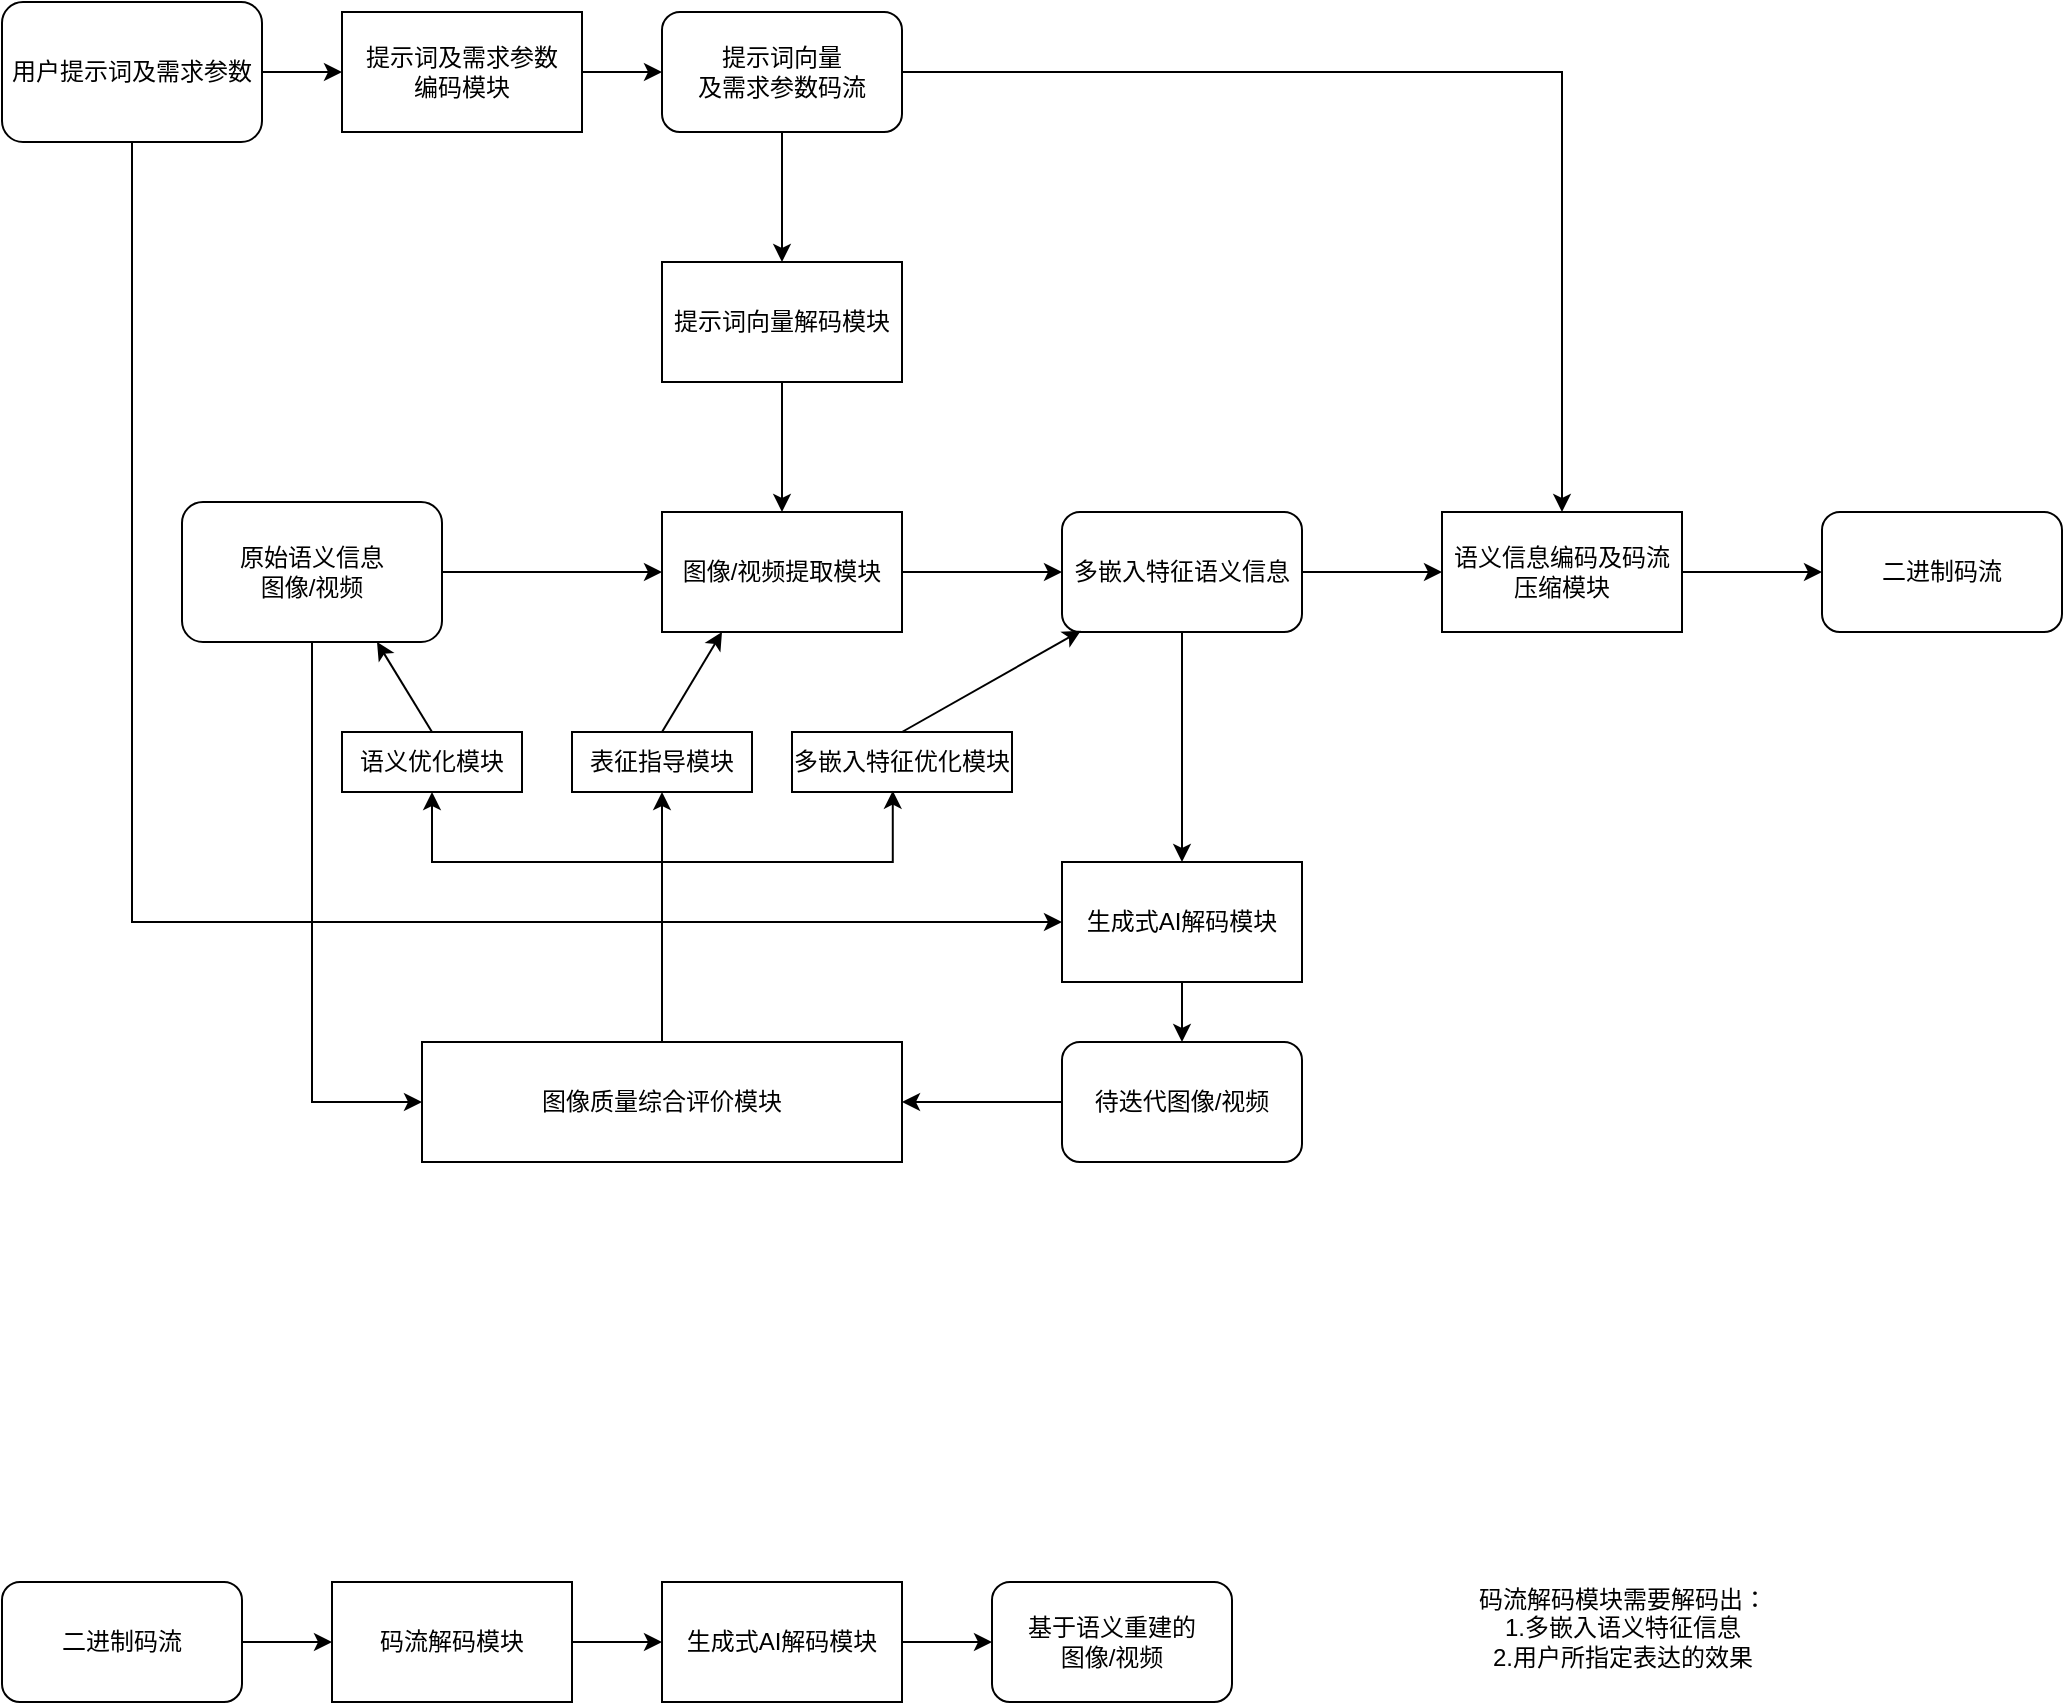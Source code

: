 <mxfile version="24.6.2" type="github">
  <diagram name="第 1 页" id="JpJuvLmKtG-MRXJeiW7m">
    <mxGraphModel dx="1426" dy="791" grid="1" gridSize="10" guides="1" tooltips="1" connect="1" arrows="1" fold="1" page="1" pageScale="1" pageWidth="1169" pageHeight="827" math="0" shadow="0">
      <root>
        <mxCell id="0" />
        <mxCell id="1" parent="0" />
        <mxCell id="BcCwPTK8j7OGMrzo-Ye--43" style="edgeStyle=orthogonalEdgeStyle;rounded=0;orthogonalLoop=1;jettySize=auto;html=1;entryX=0;entryY=0.5;entryDx=0;entryDy=0;" edge="1" parent="1" source="Lk9VKCeSr0YpM7N94rxa-3" target="BcCwPTK8j7OGMrzo-Ye--42">
          <mxGeometry relative="1" as="geometry" />
        </mxCell>
        <mxCell id="BcCwPTK8j7OGMrzo-Ye--67" style="edgeStyle=orthogonalEdgeStyle;rounded=0;orthogonalLoop=1;jettySize=auto;html=1;entryX=0;entryY=0.5;entryDx=0;entryDy=0;" edge="1" parent="1" source="Lk9VKCeSr0YpM7N94rxa-3" target="BcCwPTK8j7OGMrzo-Ye--66">
          <mxGeometry relative="1" as="geometry" />
        </mxCell>
        <mxCell id="Lk9VKCeSr0YpM7N94rxa-3" value="原始语义信息&lt;br&gt;图像/视频" style="rounded=1;whiteSpace=wrap;html=1;" parent="1" vertex="1">
          <mxGeometry x="160" y="550" width="130" height="70" as="geometry" />
        </mxCell>
        <mxCell id="BcCwPTK8j7OGMrzo-Ye--45" style="edgeStyle=orthogonalEdgeStyle;rounded=0;orthogonalLoop=1;jettySize=auto;html=1;entryX=0;entryY=0.5;entryDx=0;entryDy=0;" edge="1" parent="1" source="BcCwPTK8j7OGMrzo-Ye--42" target="BcCwPTK8j7OGMrzo-Ye--44">
          <mxGeometry relative="1" as="geometry" />
        </mxCell>
        <mxCell id="BcCwPTK8j7OGMrzo-Ye--42" value="图像/视频提取模块" style="rounded=0;whiteSpace=wrap;html=1;" vertex="1" parent="1">
          <mxGeometry x="400" y="555" width="120" height="60" as="geometry" />
        </mxCell>
        <mxCell id="BcCwPTK8j7OGMrzo-Ye--58" style="edgeStyle=orthogonalEdgeStyle;rounded=0;orthogonalLoop=1;jettySize=auto;html=1;entryX=0;entryY=0.5;entryDx=0;entryDy=0;" edge="1" parent="1" source="BcCwPTK8j7OGMrzo-Ye--44" target="BcCwPTK8j7OGMrzo-Ye--55">
          <mxGeometry relative="1" as="geometry" />
        </mxCell>
        <mxCell id="BcCwPTK8j7OGMrzo-Ye--61" style="edgeStyle=orthogonalEdgeStyle;rounded=0;orthogonalLoop=1;jettySize=auto;html=1;" edge="1" parent="1" source="BcCwPTK8j7OGMrzo-Ye--44" target="BcCwPTK8j7OGMrzo-Ye--60">
          <mxGeometry relative="1" as="geometry" />
        </mxCell>
        <mxCell id="BcCwPTK8j7OGMrzo-Ye--44" value="多嵌入特征语义信息" style="rounded=1;whiteSpace=wrap;html=1;" vertex="1" parent="1">
          <mxGeometry x="600" y="555" width="120" height="60" as="geometry" />
        </mxCell>
        <mxCell id="BcCwPTK8j7OGMrzo-Ye--46" style="edgeStyle=orthogonalEdgeStyle;rounded=0;orthogonalLoop=1;jettySize=auto;html=1;entryX=0;entryY=0.5;entryDx=0;entryDy=0;" edge="1" parent="1" source="BcCwPTK8j7OGMrzo-Ye--47" target="BcCwPTK8j7OGMrzo-Ye--48">
          <mxGeometry relative="1" as="geometry" />
        </mxCell>
        <mxCell id="BcCwPTK8j7OGMrzo-Ye--62" style="edgeStyle=orthogonalEdgeStyle;rounded=0;orthogonalLoop=1;jettySize=auto;html=1;entryX=0;entryY=0.5;entryDx=0;entryDy=0;" edge="1" parent="1" source="BcCwPTK8j7OGMrzo-Ye--47" target="BcCwPTK8j7OGMrzo-Ye--60">
          <mxGeometry relative="1" as="geometry">
            <Array as="points">
              <mxPoint x="135" y="760" />
            </Array>
          </mxGeometry>
        </mxCell>
        <mxCell id="BcCwPTK8j7OGMrzo-Ye--47" value="用户提示词及&lt;span style=&quot;background-color: initial;&quot;&gt;需求参数&lt;/span&gt;" style="rounded=1;whiteSpace=wrap;html=1;" vertex="1" parent="1">
          <mxGeometry x="70" y="300" width="130" height="70" as="geometry" />
        </mxCell>
        <mxCell id="BcCwPTK8j7OGMrzo-Ye--51" style="edgeStyle=orthogonalEdgeStyle;rounded=0;orthogonalLoop=1;jettySize=auto;html=1;entryX=0;entryY=0.5;entryDx=0;entryDy=0;" edge="1" parent="1" source="BcCwPTK8j7OGMrzo-Ye--48" target="BcCwPTK8j7OGMrzo-Ye--50">
          <mxGeometry relative="1" as="geometry" />
        </mxCell>
        <mxCell id="BcCwPTK8j7OGMrzo-Ye--48" value="提示词及需求参数&lt;div&gt;编码模块&lt;/div&gt;" style="rounded=0;whiteSpace=wrap;html=1;" vertex="1" parent="1">
          <mxGeometry x="240" y="305" width="120" height="60" as="geometry" />
        </mxCell>
        <mxCell id="BcCwPTK8j7OGMrzo-Ye--53" style="edgeStyle=orthogonalEdgeStyle;rounded=0;orthogonalLoop=1;jettySize=auto;html=1;entryX=0.5;entryY=0;entryDx=0;entryDy=0;" edge="1" parent="1" source="BcCwPTK8j7OGMrzo-Ye--50" target="BcCwPTK8j7OGMrzo-Ye--52">
          <mxGeometry relative="1" as="geometry" />
        </mxCell>
        <mxCell id="BcCwPTK8j7OGMrzo-Ye--88" style="edgeStyle=orthogonalEdgeStyle;rounded=0;orthogonalLoop=1;jettySize=auto;html=1;entryX=0.5;entryY=0;entryDx=0;entryDy=0;" edge="1" parent="1" source="BcCwPTK8j7OGMrzo-Ye--50" target="BcCwPTK8j7OGMrzo-Ye--55">
          <mxGeometry relative="1" as="geometry">
            <mxPoint x="850" y="550" as="targetPoint" />
          </mxGeometry>
        </mxCell>
        <mxCell id="BcCwPTK8j7OGMrzo-Ye--50" value="提示词向量&lt;div&gt;及需求参数码流&lt;/div&gt;" style="rounded=1;whiteSpace=wrap;html=1;" vertex="1" parent="1">
          <mxGeometry x="400" y="305" width="120" height="60" as="geometry" />
        </mxCell>
        <mxCell id="BcCwPTK8j7OGMrzo-Ye--54" style="edgeStyle=orthogonalEdgeStyle;rounded=0;orthogonalLoop=1;jettySize=auto;html=1;entryX=0.5;entryY=0;entryDx=0;entryDy=0;" edge="1" parent="1" source="BcCwPTK8j7OGMrzo-Ye--52" target="BcCwPTK8j7OGMrzo-Ye--42">
          <mxGeometry relative="1" as="geometry" />
        </mxCell>
        <mxCell id="BcCwPTK8j7OGMrzo-Ye--52" value="提示词向量解码模块" style="rounded=0;whiteSpace=wrap;html=1;" vertex="1" parent="1">
          <mxGeometry x="400" y="430" width="120" height="60" as="geometry" />
        </mxCell>
        <mxCell id="BcCwPTK8j7OGMrzo-Ye--59" style="edgeStyle=orthogonalEdgeStyle;rounded=0;orthogonalLoop=1;jettySize=auto;html=1;entryX=0;entryY=0.5;entryDx=0;entryDy=0;" edge="1" parent="1" source="BcCwPTK8j7OGMrzo-Ye--55" target="BcCwPTK8j7OGMrzo-Ye--57">
          <mxGeometry relative="1" as="geometry" />
        </mxCell>
        <mxCell id="BcCwPTK8j7OGMrzo-Ye--55" value="语义信息编码及码流压缩模块" style="rounded=0;whiteSpace=wrap;html=1;" vertex="1" parent="1">
          <mxGeometry x="790" y="555" width="120" height="60" as="geometry" />
        </mxCell>
        <mxCell id="BcCwPTK8j7OGMrzo-Ye--57" value="二进制码流" style="rounded=1;whiteSpace=wrap;html=1;" vertex="1" parent="1">
          <mxGeometry x="980" y="555" width="120" height="60" as="geometry" />
        </mxCell>
        <mxCell id="BcCwPTK8j7OGMrzo-Ye--64" style="edgeStyle=orthogonalEdgeStyle;rounded=0;orthogonalLoop=1;jettySize=auto;html=1;entryX=0.5;entryY=0;entryDx=0;entryDy=0;" edge="1" parent="1" source="BcCwPTK8j7OGMrzo-Ye--60" target="BcCwPTK8j7OGMrzo-Ye--63">
          <mxGeometry relative="1" as="geometry" />
        </mxCell>
        <mxCell id="BcCwPTK8j7OGMrzo-Ye--60" value="生成式AI解码模块" style="rounded=0;whiteSpace=wrap;html=1;" vertex="1" parent="1">
          <mxGeometry x="600" y="730" width="120" height="60" as="geometry" />
        </mxCell>
        <mxCell id="BcCwPTK8j7OGMrzo-Ye--68" style="edgeStyle=orthogonalEdgeStyle;rounded=0;orthogonalLoop=1;jettySize=auto;html=1;entryX=1;entryY=0.5;entryDx=0;entryDy=0;" edge="1" parent="1" source="BcCwPTK8j7OGMrzo-Ye--63" target="BcCwPTK8j7OGMrzo-Ye--66">
          <mxGeometry relative="1" as="geometry" />
        </mxCell>
        <mxCell id="BcCwPTK8j7OGMrzo-Ye--63" value="待迭代图像/视频" style="rounded=1;whiteSpace=wrap;html=1;" vertex="1" parent="1">
          <mxGeometry x="600" y="820" width="120" height="60" as="geometry" />
        </mxCell>
        <mxCell id="BcCwPTK8j7OGMrzo-Ye--74" style="edgeStyle=orthogonalEdgeStyle;rounded=0;orthogonalLoop=1;jettySize=auto;html=1;" edge="1" parent="1" source="BcCwPTK8j7OGMrzo-Ye--66" target="BcCwPTK8j7OGMrzo-Ye--71">
          <mxGeometry relative="1" as="geometry" />
        </mxCell>
        <mxCell id="BcCwPTK8j7OGMrzo-Ye--75" style="edgeStyle=orthogonalEdgeStyle;rounded=0;orthogonalLoop=1;jettySize=auto;html=1;" edge="1" parent="1" source="BcCwPTK8j7OGMrzo-Ye--66" target="BcCwPTK8j7OGMrzo-Ye--69">
          <mxGeometry relative="1" as="geometry">
            <Array as="points">
              <mxPoint x="400" y="730" />
              <mxPoint x="285" y="730" />
            </Array>
          </mxGeometry>
        </mxCell>
        <mxCell id="BcCwPTK8j7OGMrzo-Ye--66" value="图像质量综合评价模块" style="rounded=0;whiteSpace=wrap;html=1;" vertex="1" parent="1">
          <mxGeometry x="280" y="820" width="240" height="60" as="geometry" />
        </mxCell>
        <mxCell id="BcCwPTK8j7OGMrzo-Ye--69" value="语义优化模块" style="rounded=0;whiteSpace=wrap;html=1;" vertex="1" parent="1">
          <mxGeometry x="240" y="665" width="90" height="30" as="geometry" />
        </mxCell>
        <mxCell id="BcCwPTK8j7OGMrzo-Ye--70" value="多嵌入特征优化模块" style="rounded=0;whiteSpace=wrap;html=1;" vertex="1" parent="1">
          <mxGeometry x="465" y="665" width="110" height="30" as="geometry" />
        </mxCell>
        <mxCell id="BcCwPTK8j7OGMrzo-Ye--71" value="表征指导模块" style="rounded=0;whiteSpace=wrap;html=1;" vertex="1" parent="1">
          <mxGeometry x="355" y="665" width="90" height="30" as="geometry" />
        </mxCell>
        <mxCell id="BcCwPTK8j7OGMrzo-Ye--73" style="edgeStyle=orthogonalEdgeStyle;rounded=0;orthogonalLoop=1;jettySize=auto;html=1;entryX=0.458;entryY=0.978;entryDx=0;entryDy=0;entryPerimeter=0;" edge="1" parent="1" source="BcCwPTK8j7OGMrzo-Ye--66" target="BcCwPTK8j7OGMrzo-Ye--70">
          <mxGeometry relative="1" as="geometry">
            <Array as="points">
              <mxPoint x="400" y="730" />
              <mxPoint x="515" y="730" />
            </Array>
          </mxGeometry>
        </mxCell>
        <mxCell id="BcCwPTK8j7OGMrzo-Ye--77" value="" style="endArrow=classic;html=1;rounded=0;entryX=0.75;entryY=1;entryDx=0;entryDy=0;exitX=0.5;exitY=0;exitDx=0;exitDy=0;" edge="1" parent="1" source="BcCwPTK8j7OGMrzo-Ye--69" target="Lk9VKCeSr0YpM7N94rxa-3">
          <mxGeometry width="50" height="50" relative="1" as="geometry">
            <mxPoint x="290" y="660" as="sourcePoint" />
            <mxPoint x="350" y="600" as="targetPoint" />
          </mxGeometry>
        </mxCell>
        <mxCell id="BcCwPTK8j7OGMrzo-Ye--78" value="" style="endArrow=classic;html=1;rounded=0;entryX=0.25;entryY=1;entryDx=0;entryDy=0;exitX=0.5;exitY=0;exitDx=0;exitDy=0;" edge="1" parent="1" target="BcCwPTK8j7OGMrzo-Ye--42">
          <mxGeometry width="50" height="50" relative="1" as="geometry">
            <mxPoint x="400" y="665" as="sourcePoint" />
            <mxPoint x="373" y="620" as="targetPoint" />
          </mxGeometry>
        </mxCell>
        <mxCell id="BcCwPTK8j7OGMrzo-Ye--79" value="" style="endArrow=classic;html=1;rounded=0;entryX=0.079;entryY=0.989;entryDx=0;entryDy=0;exitX=0.5;exitY=0;exitDx=0;exitDy=0;entryPerimeter=0;" edge="1" parent="1" target="BcCwPTK8j7OGMrzo-Ye--44">
          <mxGeometry width="50" height="50" relative="1" as="geometry">
            <mxPoint x="520" y="665" as="sourcePoint" />
            <mxPoint x="550" y="615" as="targetPoint" />
          </mxGeometry>
        </mxCell>
        <mxCell id="BcCwPTK8j7OGMrzo-Ye--83" style="edgeStyle=orthogonalEdgeStyle;rounded=0;orthogonalLoop=1;jettySize=auto;html=1;entryX=0;entryY=0.5;entryDx=0;entryDy=0;" edge="1" parent="1" source="BcCwPTK8j7OGMrzo-Ye--80" target="BcCwPTK8j7OGMrzo-Ye--82">
          <mxGeometry relative="1" as="geometry" />
        </mxCell>
        <mxCell id="BcCwPTK8j7OGMrzo-Ye--80" value="二进制码流" style="rounded=1;whiteSpace=wrap;html=1;" vertex="1" parent="1">
          <mxGeometry x="70" y="1090" width="120" height="60" as="geometry" />
        </mxCell>
        <mxCell id="BcCwPTK8j7OGMrzo-Ye--86" style="edgeStyle=orthogonalEdgeStyle;rounded=0;orthogonalLoop=1;jettySize=auto;html=1;entryX=0;entryY=0.5;entryDx=0;entryDy=0;" edge="1" parent="1" source="BcCwPTK8j7OGMrzo-Ye--81" target="BcCwPTK8j7OGMrzo-Ye--85">
          <mxGeometry relative="1" as="geometry" />
        </mxCell>
        <mxCell id="BcCwPTK8j7OGMrzo-Ye--81" value="生成式AI解码模块" style="rounded=0;whiteSpace=wrap;html=1;" vertex="1" parent="1">
          <mxGeometry x="400" y="1090" width="120" height="60" as="geometry" />
        </mxCell>
        <mxCell id="BcCwPTK8j7OGMrzo-Ye--84" style="edgeStyle=orthogonalEdgeStyle;rounded=0;orthogonalLoop=1;jettySize=auto;html=1;entryX=0;entryY=0.5;entryDx=0;entryDy=0;" edge="1" parent="1" source="BcCwPTK8j7OGMrzo-Ye--82" target="BcCwPTK8j7OGMrzo-Ye--81">
          <mxGeometry relative="1" as="geometry" />
        </mxCell>
        <mxCell id="BcCwPTK8j7OGMrzo-Ye--82" value="码流解码模块" style="rounded=0;whiteSpace=wrap;html=1;" vertex="1" parent="1">
          <mxGeometry x="235" y="1090" width="120" height="60" as="geometry" />
        </mxCell>
        <mxCell id="BcCwPTK8j7OGMrzo-Ye--85" value="基于语义重建的&lt;div&gt;图像/视频&lt;/div&gt;" style="rounded=1;whiteSpace=wrap;html=1;" vertex="1" parent="1">
          <mxGeometry x="565" y="1090" width="120" height="60" as="geometry" />
        </mxCell>
        <mxCell id="BcCwPTK8j7OGMrzo-Ye--89" value="码流解码模块需要解码出：&lt;div&gt;1.多嵌入语义特征信息&lt;/div&gt;&lt;div&gt;2.用户所指定表达的效果&lt;/div&gt;" style="text;html=1;align=center;verticalAlign=middle;resizable=0;points=[];autosize=1;strokeColor=none;fillColor=none;" vertex="1" parent="1">
          <mxGeometry x="795" y="1083" width="170" height="60" as="geometry" />
        </mxCell>
      </root>
    </mxGraphModel>
  </diagram>
</mxfile>
